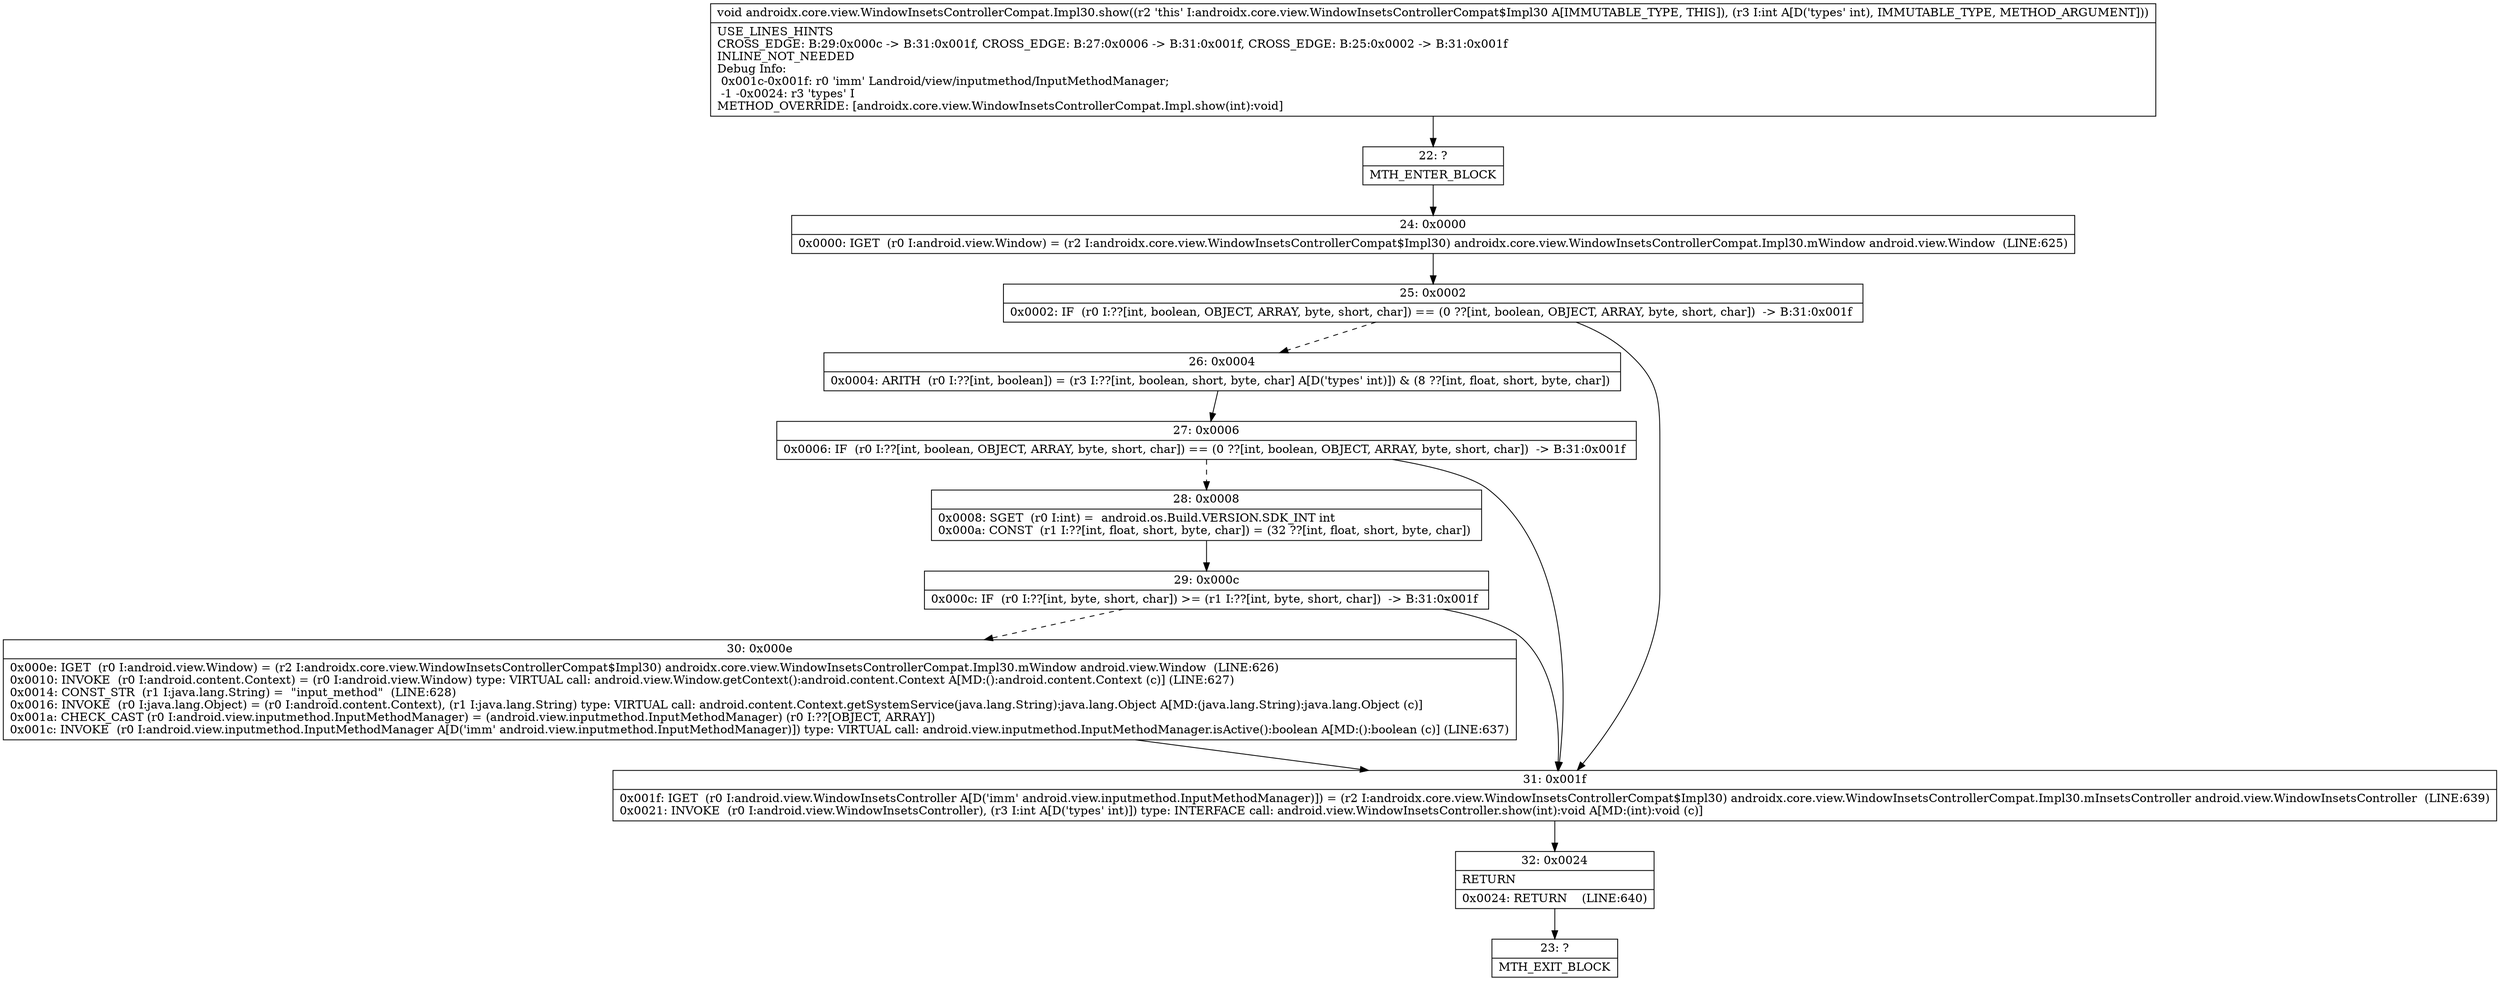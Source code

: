 digraph "CFG forandroidx.core.view.WindowInsetsControllerCompat.Impl30.show(I)V" {
Node_22 [shape=record,label="{22\:\ ?|MTH_ENTER_BLOCK\l}"];
Node_24 [shape=record,label="{24\:\ 0x0000|0x0000: IGET  (r0 I:android.view.Window) = (r2 I:androidx.core.view.WindowInsetsControllerCompat$Impl30) androidx.core.view.WindowInsetsControllerCompat.Impl30.mWindow android.view.Window  (LINE:625)\l}"];
Node_25 [shape=record,label="{25\:\ 0x0002|0x0002: IF  (r0 I:??[int, boolean, OBJECT, ARRAY, byte, short, char]) == (0 ??[int, boolean, OBJECT, ARRAY, byte, short, char])  \-\> B:31:0x001f \l}"];
Node_26 [shape=record,label="{26\:\ 0x0004|0x0004: ARITH  (r0 I:??[int, boolean]) = (r3 I:??[int, boolean, short, byte, char] A[D('types' int)]) & (8 ??[int, float, short, byte, char]) \l}"];
Node_27 [shape=record,label="{27\:\ 0x0006|0x0006: IF  (r0 I:??[int, boolean, OBJECT, ARRAY, byte, short, char]) == (0 ??[int, boolean, OBJECT, ARRAY, byte, short, char])  \-\> B:31:0x001f \l}"];
Node_28 [shape=record,label="{28\:\ 0x0008|0x0008: SGET  (r0 I:int) =  android.os.Build.VERSION.SDK_INT int \l0x000a: CONST  (r1 I:??[int, float, short, byte, char]) = (32 ??[int, float, short, byte, char]) \l}"];
Node_29 [shape=record,label="{29\:\ 0x000c|0x000c: IF  (r0 I:??[int, byte, short, char]) \>= (r1 I:??[int, byte, short, char])  \-\> B:31:0x001f \l}"];
Node_30 [shape=record,label="{30\:\ 0x000e|0x000e: IGET  (r0 I:android.view.Window) = (r2 I:androidx.core.view.WindowInsetsControllerCompat$Impl30) androidx.core.view.WindowInsetsControllerCompat.Impl30.mWindow android.view.Window  (LINE:626)\l0x0010: INVOKE  (r0 I:android.content.Context) = (r0 I:android.view.Window) type: VIRTUAL call: android.view.Window.getContext():android.content.Context A[MD:():android.content.Context (c)] (LINE:627)\l0x0014: CONST_STR  (r1 I:java.lang.String) =  \"input_method\"  (LINE:628)\l0x0016: INVOKE  (r0 I:java.lang.Object) = (r0 I:android.content.Context), (r1 I:java.lang.String) type: VIRTUAL call: android.content.Context.getSystemService(java.lang.String):java.lang.Object A[MD:(java.lang.String):java.lang.Object (c)]\l0x001a: CHECK_CAST (r0 I:android.view.inputmethod.InputMethodManager) = (android.view.inputmethod.InputMethodManager) (r0 I:??[OBJECT, ARRAY]) \l0x001c: INVOKE  (r0 I:android.view.inputmethod.InputMethodManager A[D('imm' android.view.inputmethod.InputMethodManager)]) type: VIRTUAL call: android.view.inputmethod.InputMethodManager.isActive():boolean A[MD:():boolean (c)] (LINE:637)\l}"];
Node_31 [shape=record,label="{31\:\ 0x001f|0x001f: IGET  (r0 I:android.view.WindowInsetsController A[D('imm' android.view.inputmethod.InputMethodManager)]) = (r2 I:androidx.core.view.WindowInsetsControllerCompat$Impl30) androidx.core.view.WindowInsetsControllerCompat.Impl30.mInsetsController android.view.WindowInsetsController  (LINE:639)\l0x0021: INVOKE  (r0 I:android.view.WindowInsetsController), (r3 I:int A[D('types' int)]) type: INTERFACE call: android.view.WindowInsetsController.show(int):void A[MD:(int):void (c)]\l}"];
Node_32 [shape=record,label="{32\:\ 0x0024|RETURN\l|0x0024: RETURN    (LINE:640)\l}"];
Node_23 [shape=record,label="{23\:\ ?|MTH_EXIT_BLOCK\l}"];
MethodNode[shape=record,label="{void androidx.core.view.WindowInsetsControllerCompat.Impl30.show((r2 'this' I:androidx.core.view.WindowInsetsControllerCompat$Impl30 A[IMMUTABLE_TYPE, THIS]), (r3 I:int A[D('types' int), IMMUTABLE_TYPE, METHOD_ARGUMENT]))  | USE_LINES_HINTS\lCROSS_EDGE: B:29:0x000c \-\> B:31:0x001f, CROSS_EDGE: B:27:0x0006 \-\> B:31:0x001f, CROSS_EDGE: B:25:0x0002 \-\> B:31:0x001f\lINLINE_NOT_NEEDED\lDebug Info:\l  0x001c\-0x001f: r0 'imm' Landroid\/view\/inputmethod\/InputMethodManager;\l  \-1 \-0x0024: r3 'types' I\lMETHOD_OVERRIDE: [androidx.core.view.WindowInsetsControllerCompat.Impl.show(int):void]\l}"];
MethodNode -> Node_22;Node_22 -> Node_24;
Node_24 -> Node_25;
Node_25 -> Node_26[style=dashed];
Node_25 -> Node_31;
Node_26 -> Node_27;
Node_27 -> Node_28[style=dashed];
Node_27 -> Node_31;
Node_28 -> Node_29;
Node_29 -> Node_30[style=dashed];
Node_29 -> Node_31;
Node_30 -> Node_31;
Node_31 -> Node_32;
Node_32 -> Node_23;
}

